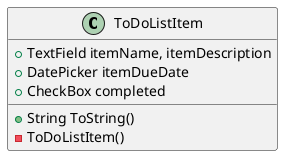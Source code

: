 @startuml
'https://plantuml.com/class-diagram

class ToDoListItem
{
    +TextField itemName, itemDescription
    +DatePicker itemDueDate
    +CheckBox completed

    +String ToString()
    -ToDoListItem()
}
@enduml